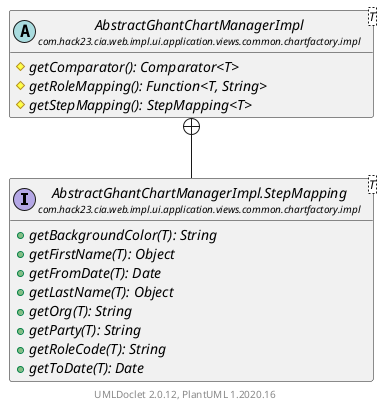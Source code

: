 @startuml
    set namespaceSeparator none
    hide empty fields
    hide empty methods

    interface "<size:14>AbstractGhantChartManagerImpl.StepMapping\n<size:10>com.hack23.cia.web.impl.ui.application.views.common.chartfactory.impl" as com.hack23.cia.web.impl.ui.application.views.common.chartfactory.impl.AbstractGhantChartManagerImpl.StepMapping<T> [[AbstractGhantChartManagerImpl.StepMapping.html]] {
        {abstract} +getBackgroundColor(T): String
        {abstract} +getFirstName(T): Object
        {abstract} +getFromDate(T): Date
        {abstract} +getLastName(T): Object
        {abstract} +getOrg(T): String
        {abstract} +getParty(T): String
        {abstract} +getRoleCode(T): String
        {abstract} +getToDate(T): Date
    }

    abstract class "<size:14>AbstractGhantChartManagerImpl\n<size:10>com.hack23.cia.web.impl.ui.application.views.common.chartfactory.impl" as com.hack23.cia.web.impl.ui.application.views.common.chartfactory.impl.AbstractGhantChartManagerImpl<T> [[AbstractGhantChartManagerImpl.html]] {
        {abstract} #getComparator(): Comparator<T>
        {abstract} #getRoleMapping(): Function<T, String>
        {abstract} #getStepMapping(): StepMapping<T>
    }

    com.hack23.cia.web.impl.ui.application.views.common.chartfactory.impl.AbstractGhantChartManagerImpl +-- com.hack23.cia.web.impl.ui.application.views.common.chartfactory.impl.AbstractGhantChartManagerImpl.StepMapping

    center footer UMLDoclet 2.0.12, PlantUML 1.2020.16
@enduml
